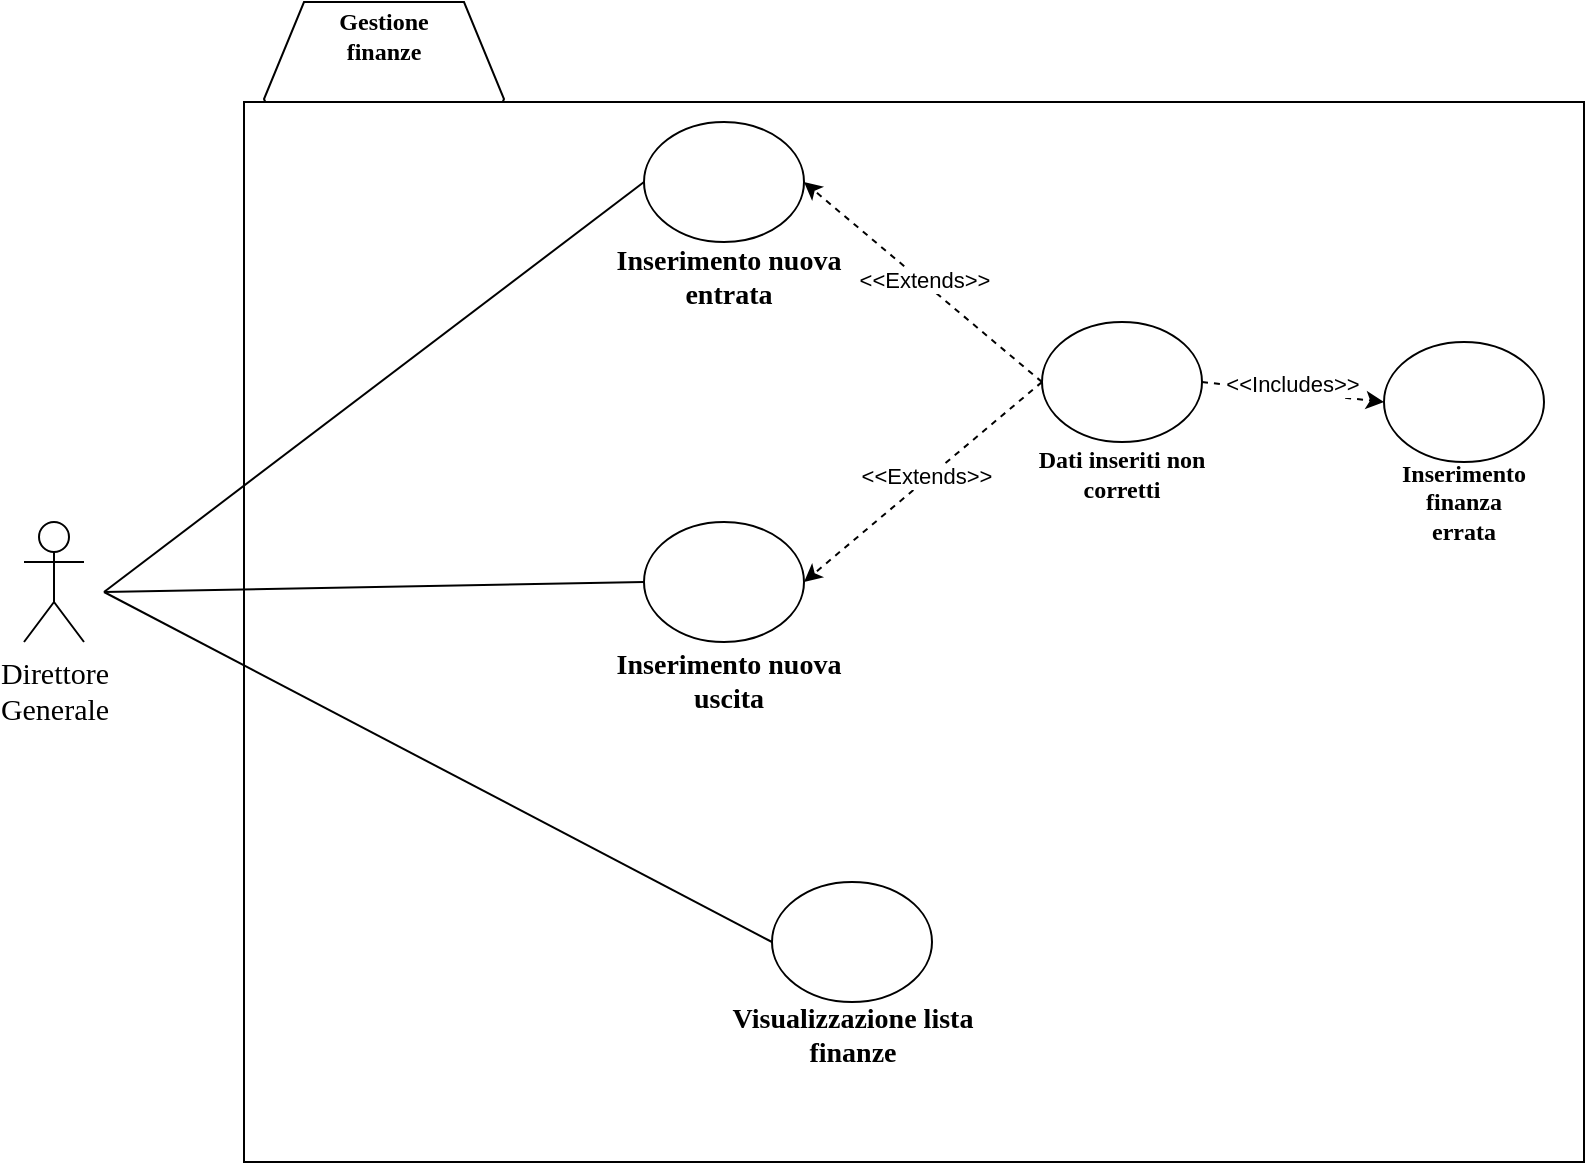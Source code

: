 <mxfile version="13.10.6" type="github">
  <diagram id="ItNjQNX7oRzqFyE7Ipll" name="Page-1">
    <mxGraphModel dx="946" dy="673" grid="1" gridSize="10" guides="1" tooltips="1" connect="1" arrows="1" fold="1" page="1" pageScale="1" pageWidth="827" pageHeight="1169" math="0" shadow="0">
      <root>
        <mxCell id="0" />
        <mxCell id="1" parent="0" />
        <mxCell id="o0FbUrnGtFw57tziQlIS-1" value="" style="shape=hexagon;perimeter=hexagonPerimeter2;whiteSpace=wrap;html=1;fixedSize=1;" parent="1" vertex="1">
          <mxGeometry x="160" y="70" width="120" height="97" as="geometry" />
        </mxCell>
        <mxCell id="o0FbUrnGtFw57tziQlIS-2" value="" style="rounded=0;whiteSpace=wrap;html=1;" parent="1" vertex="1">
          <mxGeometry x="150" y="120" width="670" height="530" as="geometry" />
        </mxCell>
        <mxCell id="o0FbUrnGtFw57tziQlIS-3" value="&lt;font face=&quot;Times New Roman&quot;&gt;&lt;span style=&quot;font-size: 14px&quot;&gt;&lt;b&gt;Inserimento nuova uscita&lt;/b&gt;&lt;/span&gt;&lt;/font&gt;" style="text;html=1;strokeColor=none;fillColor=none;align=center;verticalAlign=middle;whiteSpace=wrap;rounded=0;" parent="1" vertex="1">
          <mxGeometry x="320" y="400" width="145" height="20" as="geometry" />
        </mxCell>
        <mxCell id="o0FbUrnGtFw57tziQlIS-4" value="&lt;div align=&quot;center&quot;&gt;&lt;font face=&quot;Times New Roman&quot;&gt;&lt;b&gt;Gestione&lt;/b&gt;&lt;/font&gt;&lt;/div&gt;&lt;div align=&quot;center&quot;&gt;&lt;font face=&quot;Times New Roman&quot;&gt;&lt;b&gt;finanze&lt;/b&gt;&lt;/font&gt;&lt;/div&gt;" style="text;html=1;strokeColor=none;fillColor=none;align=center;verticalAlign=middle;whiteSpace=wrap;rounded=0;" parent="1" vertex="1">
          <mxGeometry x="200" y="77" width="40" height="20" as="geometry" />
        </mxCell>
        <mxCell id="o0FbUrnGtFw57tziQlIS-5" value="&lt;div&gt;&lt;br&gt;&lt;/div&gt;&lt;div&gt;&lt;br&gt;&lt;/div&gt;&lt;div&gt;&lt;br&gt;&lt;/div&gt;&lt;div&gt;&lt;br&gt;&lt;/div&gt;&lt;div&gt;&lt;br&gt;&lt;/div&gt;&lt;div&gt;&lt;br&gt;&lt;/div&gt;" style="ellipse;whiteSpace=wrap;html=1;" parent="1" vertex="1">
          <mxGeometry x="350" y="330" width="80" height="60" as="geometry" />
        </mxCell>
        <mxCell id="o0FbUrnGtFw57tziQlIS-7" value="&lt;div&gt;&lt;br&gt;&lt;/div&gt;&lt;div&gt;&lt;br&gt;&lt;/div&gt;&lt;div&gt;&lt;br&gt;&lt;/div&gt;&lt;div&gt;&lt;br&gt;&lt;/div&gt;&lt;div&gt;&lt;br&gt;&lt;/div&gt;&lt;div&gt;&lt;br&gt;&lt;/div&gt;" style="ellipse;whiteSpace=wrap;html=1;" parent="1" vertex="1">
          <mxGeometry x="414" y="510" width="80" height="60" as="geometry" />
        </mxCell>
        <mxCell id="o0FbUrnGtFw57tziQlIS-9" value="" style="endArrow=none;html=1;entryX=0;entryY=0.5;entryDx=0;entryDy=0;exitX=1;exitY=0.333;exitDx=0;exitDy=0;exitPerimeter=0;" parent="1" target="o0FbUrnGtFw57tziQlIS-5" edge="1">
          <mxGeometry width="50" height="50" relative="1" as="geometry">
            <mxPoint x="80" y="365" as="sourcePoint" />
            <mxPoint x="330" y="350" as="targetPoint" />
          </mxGeometry>
        </mxCell>
        <mxCell id="o0FbUrnGtFw57tziQlIS-10" value="&lt;font face=&quot;Times New Roman&quot;&gt;&lt;b&gt;&lt;span style=&quot;font-size: 14px&quot;&gt;Inserimento&amp;nbsp;nuova entrata&lt;/span&gt;&lt;/b&gt;&lt;/font&gt;" style="text;html=1;strokeColor=none;fillColor=none;align=center;verticalAlign=middle;whiteSpace=wrap;rounded=0;" parent="1" vertex="1">
          <mxGeometry x="320" y="198" width="145" height="20" as="geometry" />
        </mxCell>
        <mxCell id="o0FbUrnGtFw57tziQlIS-12" value="&lt;font face=&quot;Times New Roman&quot;&gt;&lt;span style=&quot;font-size: 14px&quot;&gt;&lt;b&gt;Visualizzazione lista finanze&lt;/b&gt;&lt;/span&gt;&lt;/font&gt;" style="text;html=1;strokeColor=none;fillColor=none;align=center;verticalAlign=middle;whiteSpace=wrap;rounded=0;" parent="1" vertex="1">
          <mxGeometry x="381.5" y="577" width="145" height="20" as="geometry" />
        </mxCell>
        <mxCell id="o0FbUrnGtFw57tziQlIS-14" value="&lt;div&gt;&lt;br&gt;&lt;/div&gt;&lt;div&gt;&lt;br&gt;&lt;/div&gt;&lt;div&gt;&lt;br&gt;&lt;/div&gt;&lt;div&gt;&lt;br&gt;&lt;/div&gt;&lt;div&gt;&lt;br&gt;&lt;/div&gt;&lt;div&gt;&lt;br&gt;&lt;/div&gt;" style="ellipse;whiteSpace=wrap;html=1;" parent="1" vertex="1">
          <mxGeometry x="350" y="130" width="80" height="60" as="geometry" />
        </mxCell>
        <mxCell id="o0FbUrnGtFw57tziQlIS-15" value="" style="endArrow=none;html=1;exitX=0;exitY=0.5;exitDx=0;exitDy=0;entryX=1;entryY=0.333;entryDx=0;entryDy=0;entryPerimeter=0;" parent="1" source="o0FbUrnGtFw57tziQlIS-14" edge="1">
          <mxGeometry width="50" height="50" relative="1" as="geometry">
            <mxPoint x="370" y="320" as="sourcePoint" />
            <mxPoint x="80" y="365" as="targetPoint" />
          </mxGeometry>
        </mxCell>
        <mxCell id="o0FbUrnGtFw57tziQlIS-16" value="" style="endArrow=none;html=1;exitX=1;exitY=0.333;exitDx=0;exitDy=0;entryX=0;entryY=0.5;entryDx=0;entryDy=0;exitPerimeter=0;" parent="1" target="o0FbUrnGtFw57tziQlIS-7" edge="1">
          <mxGeometry width="50" height="50" relative="1" as="geometry">
            <mxPoint x="80" y="365" as="sourcePoint" />
            <mxPoint x="450" y="410" as="targetPoint" />
          </mxGeometry>
        </mxCell>
        <mxCell id="o0FbUrnGtFw57tziQlIS-23" value="&lt;font face=&quot;Times New Roman&quot; style=&quot;font-size: 15px&quot;&gt;Direttore &lt;br&gt;Generale&lt;/font&gt;" style="shape=umlActor;verticalLabelPosition=bottom;verticalAlign=top;html=1;outlineConnect=0;" parent="1" vertex="1">
          <mxGeometry x="40" y="330" width="30" height="60" as="geometry" />
        </mxCell>
        <mxCell id="C06ovZrhE3uBorGxhGHh-3" value="c" style="endArrow=classic;html=1;dashed=1;entryX=1;entryY=0.5;entryDx=0;entryDy=0;exitX=0;exitY=0.5;exitDx=0;exitDy=0;" parent="1" source="C06ovZrhE3uBorGxhGHh-5" target="o0FbUrnGtFw57tziQlIS-14" edge="1">
          <mxGeometry width="50" height="50" relative="1" as="geometry">
            <mxPoint x="557.5" y="259.5" as="sourcePoint" />
            <mxPoint x="450" y="150" as="targetPoint" />
          </mxGeometry>
        </mxCell>
        <mxCell id="C06ovZrhE3uBorGxhGHh-4" value="&amp;nbsp;&amp;lt;&amp;lt;Extends&amp;gt;&amp;gt;&amp;nbsp;" style="edgeLabel;html=1;align=center;verticalAlign=middle;resizable=0;points=[];" parent="C06ovZrhE3uBorGxhGHh-3" vertex="1" connectable="0">
          <mxGeometry x="-0.013" y="1" relative="1" as="geometry">
            <mxPoint y="-3" as="offset" />
          </mxGeometry>
        </mxCell>
        <mxCell id="C06ovZrhE3uBorGxhGHh-5" value="&lt;div&gt;&lt;br&gt;&lt;/div&gt;&lt;div&gt;&lt;br&gt;&lt;/div&gt;&lt;div&gt;&lt;br&gt;&lt;/div&gt;&lt;div&gt;&lt;br&gt;&lt;/div&gt;&lt;div&gt;&lt;br&gt;&lt;/div&gt;&lt;div&gt;&lt;br&gt;&lt;/div&gt;" style="ellipse;whiteSpace=wrap;html=1;" parent="1" vertex="1">
          <mxGeometry x="549" y="230" width="80" height="60" as="geometry" />
        </mxCell>
        <mxCell id="C06ovZrhE3uBorGxhGHh-6" value="&lt;div&gt;&lt;font face=&quot;Times New Roman&quot;&gt;&lt;b&gt;Dati inseriti non corretti&lt;/b&gt;&lt;/font&gt;&lt;/div&gt;" style="text;html=1;strokeColor=none;fillColor=none;align=center;verticalAlign=middle;whiteSpace=wrap;rounded=0;" parent="1" vertex="1">
          <mxGeometry x="529" y="296" width="120" height="20" as="geometry" />
        </mxCell>
        <mxCell id="C06ovZrhE3uBorGxhGHh-7" value="&lt;div&gt;&lt;br&gt;&lt;/div&gt;&lt;div&gt;&lt;br&gt;&lt;/div&gt;&lt;div&gt;&lt;br&gt;&lt;/div&gt;&lt;div&gt;&lt;br&gt;&lt;/div&gt;&lt;div&gt;&lt;br&gt;&lt;/div&gt;&lt;div&gt;&lt;br&gt;&lt;/div&gt;" style="ellipse;whiteSpace=wrap;html=1;" parent="1" vertex="1">
          <mxGeometry x="720" y="240" width="80" height="60" as="geometry" />
        </mxCell>
        <mxCell id="C06ovZrhE3uBorGxhGHh-8" value="&lt;font face=&quot;Times New Roman&quot;&gt;&lt;b&gt;Inserimento&lt;br&gt;finanza&lt;br&gt;errata&lt;br&gt;&lt;/b&gt;&lt;/font&gt;" style="text;html=1;strokeColor=none;fillColor=none;align=center;verticalAlign=middle;whiteSpace=wrap;rounded=0;" parent="1" vertex="1">
          <mxGeometry x="711" y="310" width="98" height="20" as="geometry" />
        </mxCell>
        <mxCell id="C06ovZrhE3uBorGxhGHh-9" value="" style="endArrow=classic;html=1;dashed=1;entryX=0;entryY=0.5;entryDx=0;entryDy=0;exitX=1;exitY=0.5;exitDx=0;exitDy=0;" parent="1" source="C06ovZrhE3uBorGxhGHh-5" target="C06ovZrhE3uBorGxhGHh-7" edge="1">
          <mxGeometry width="50" height="50" relative="1" as="geometry">
            <mxPoint x="767.5" y="490" as="sourcePoint" />
            <mxPoint x="607.5" y="490" as="targetPoint" />
          </mxGeometry>
        </mxCell>
        <mxCell id="C06ovZrhE3uBorGxhGHh-10" value="&amp;nbsp;&amp;lt;&amp;lt;Includes&amp;gt;&amp;gt;&amp;nbsp;" style="edgeLabel;html=1;align=center;verticalAlign=middle;resizable=0;points=[];" parent="C06ovZrhE3uBorGxhGHh-9" vertex="1" connectable="0">
          <mxGeometry x="-0.013" y="1" relative="1" as="geometry">
            <mxPoint y="-3" as="offset" />
          </mxGeometry>
        </mxCell>
        <mxCell id="C06ovZrhE3uBorGxhGHh-12" value="c" style="endArrow=classic;html=1;dashed=1;entryX=1;entryY=0.5;entryDx=0;entryDy=0;exitX=0;exitY=0.5;exitDx=0;exitDy=0;" parent="1" source="C06ovZrhE3uBorGxhGHh-5" target="o0FbUrnGtFw57tziQlIS-5" edge="1">
          <mxGeometry width="50" height="50" relative="1" as="geometry">
            <mxPoint x="552.5" y="220" as="sourcePoint" />
            <mxPoint x="440" y="170" as="targetPoint" />
          </mxGeometry>
        </mxCell>
        <mxCell id="C06ovZrhE3uBorGxhGHh-13" value="&amp;nbsp;&amp;lt;&amp;lt;Extends&amp;gt;&amp;gt;&amp;nbsp;" style="edgeLabel;html=1;align=center;verticalAlign=middle;resizable=0;points=[];" parent="C06ovZrhE3uBorGxhGHh-12" vertex="1" connectable="0">
          <mxGeometry x="-0.013" y="1" relative="1" as="geometry">
            <mxPoint y="-3" as="offset" />
          </mxGeometry>
        </mxCell>
      </root>
    </mxGraphModel>
  </diagram>
</mxfile>
